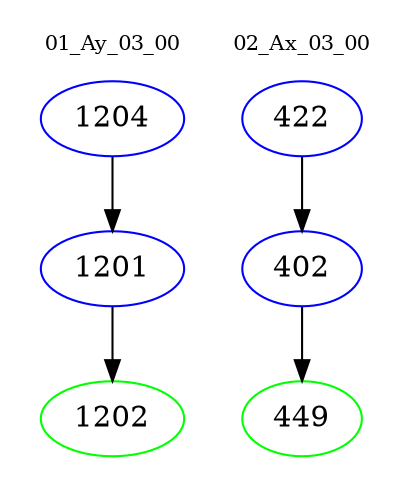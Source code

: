 digraph{
subgraph cluster_0 {
color = white
label = "01_Ay_03_00";
fontsize=10;
T0_1204 [label="1204", color="blue"]
T0_1204 -> T0_1201 [color="black"]
T0_1201 [label="1201", color="blue"]
T0_1201 -> T0_1202 [color="black"]
T0_1202 [label="1202", color="green"]
}
subgraph cluster_1 {
color = white
label = "02_Ax_03_00";
fontsize=10;
T1_422 [label="422", color="blue"]
T1_422 -> T1_402 [color="black"]
T1_402 [label="402", color="blue"]
T1_402 -> T1_449 [color="black"]
T1_449 [label="449", color="green"]
}
}
